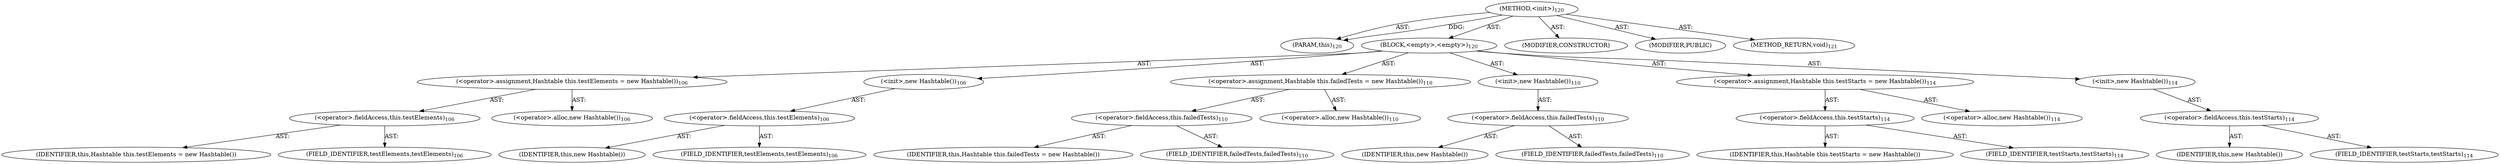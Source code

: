 digraph "&lt;init&gt;" {  
"111669149697" [label = <(METHOD,&lt;init&gt;)<SUB>120</SUB>> ]
"115964117000" [label = <(PARAM,this)<SUB>120</SUB>> ]
"25769803780" [label = <(BLOCK,&lt;empty&gt;,&lt;empty&gt;)<SUB>120</SUB>> ]
"30064771078" [label = <(&lt;operator&gt;.assignment,Hashtable this.testElements = new Hashtable())<SUB>106</SUB>> ]
"30064771079" [label = <(&lt;operator&gt;.fieldAccess,this.testElements)<SUB>106</SUB>> ]
"68719476749" [label = <(IDENTIFIER,this,Hashtable this.testElements = new Hashtable())> ]
"55834574848" [label = <(FIELD_IDENTIFIER,testElements,testElements)<SUB>106</SUB>> ]
"30064771080" [label = <(&lt;operator&gt;.alloc,new Hashtable())<SUB>106</SUB>> ]
"30064771081" [label = <(&lt;init&gt;,new Hashtable())<SUB>106</SUB>> ]
"30064771082" [label = <(&lt;operator&gt;.fieldAccess,this.testElements)<SUB>106</SUB>> ]
"68719476750" [label = <(IDENTIFIER,this,new Hashtable())> ]
"55834574849" [label = <(FIELD_IDENTIFIER,testElements,testElements)<SUB>106</SUB>> ]
"30064771083" [label = <(&lt;operator&gt;.assignment,Hashtable this.failedTests = new Hashtable())<SUB>110</SUB>> ]
"30064771084" [label = <(&lt;operator&gt;.fieldAccess,this.failedTests)<SUB>110</SUB>> ]
"68719476751" [label = <(IDENTIFIER,this,Hashtable this.failedTests = new Hashtable())> ]
"55834574850" [label = <(FIELD_IDENTIFIER,failedTests,failedTests)<SUB>110</SUB>> ]
"30064771085" [label = <(&lt;operator&gt;.alloc,new Hashtable())<SUB>110</SUB>> ]
"30064771086" [label = <(&lt;init&gt;,new Hashtable())<SUB>110</SUB>> ]
"30064771087" [label = <(&lt;operator&gt;.fieldAccess,this.failedTests)<SUB>110</SUB>> ]
"68719476752" [label = <(IDENTIFIER,this,new Hashtable())> ]
"55834574851" [label = <(FIELD_IDENTIFIER,failedTests,failedTests)<SUB>110</SUB>> ]
"30064771088" [label = <(&lt;operator&gt;.assignment,Hashtable this.testStarts = new Hashtable())<SUB>114</SUB>> ]
"30064771089" [label = <(&lt;operator&gt;.fieldAccess,this.testStarts)<SUB>114</SUB>> ]
"68719476753" [label = <(IDENTIFIER,this,Hashtable this.testStarts = new Hashtable())> ]
"55834574852" [label = <(FIELD_IDENTIFIER,testStarts,testStarts)<SUB>114</SUB>> ]
"30064771090" [label = <(&lt;operator&gt;.alloc,new Hashtable())<SUB>114</SUB>> ]
"30064771091" [label = <(&lt;init&gt;,new Hashtable())<SUB>114</SUB>> ]
"30064771092" [label = <(&lt;operator&gt;.fieldAccess,this.testStarts)<SUB>114</SUB>> ]
"68719476754" [label = <(IDENTIFIER,this,new Hashtable())> ]
"55834574853" [label = <(FIELD_IDENTIFIER,testStarts,testStarts)<SUB>114</SUB>> ]
"133143986184" [label = <(MODIFIER,CONSTRUCTOR)> ]
"133143986185" [label = <(MODIFIER,PUBLIC)> ]
"128849018881" [label = <(METHOD_RETURN,void)<SUB>121</SUB>> ]
  "111669149697" -> "115964117000"  [ label = "AST: "] 
  "111669149697" -> "25769803780"  [ label = "AST: "] 
  "111669149697" -> "133143986184"  [ label = "AST: "] 
  "111669149697" -> "133143986185"  [ label = "AST: "] 
  "111669149697" -> "128849018881"  [ label = "AST: "] 
  "25769803780" -> "30064771078"  [ label = "AST: "] 
  "25769803780" -> "30064771081"  [ label = "AST: "] 
  "25769803780" -> "30064771083"  [ label = "AST: "] 
  "25769803780" -> "30064771086"  [ label = "AST: "] 
  "25769803780" -> "30064771088"  [ label = "AST: "] 
  "25769803780" -> "30064771091"  [ label = "AST: "] 
  "30064771078" -> "30064771079"  [ label = "AST: "] 
  "30064771078" -> "30064771080"  [ label = "AST: "] 
  "30064771079" -> "68719476749"  [ label = "AST: "] 
  "30064771079" -> "55834574848"  [ label = "AST: "] 
  "30064771081" -> "30064771082"  [ label = "AST: "] 
  "30064771082" -> "68719476750"  [ label = "AST: "] 
  "30064771082" -> "55834574849"  [ label = "AST: "] 
  "30064771083" -> "30064771084"  [ label = "AST: "] 
  "30064771083" -> "30064771085"  [ label = "AST: "] 
  "30064771084" -> "68719476751"  [ label = "AST: "] 
  "30064771084" -> "55834574850"  [ label = "AST: "] 
  "30064771086" -> "30064771087"  [ label = "AST: "] 
  "30064771087" -> "68719476752"  [ label = "AST: "] 
  "30064771087" -> "55834574851"  [ label = "AST: "] 
  "30064771088" -> "30064771089"  [ label = "AST: "] 
  "30064771088" -> "30064771090"  [ label = "AST: "] 
  "30064771089" -> "68719476753"  [ label = "AST: "] 
  "30064771089" -> "55834574852"  [ label = "AST: "] 
  "30064771091" -> "30064771092"  [ label = "AST: "] 
  "30064771092" -> "68719476754"  [ label = "AST: "] 
  "30064771092" -> "55834574853"  [ label = "AST: "] 
  "111669149697" -> "115964117000"  [ label = "DDG: "] 
}
